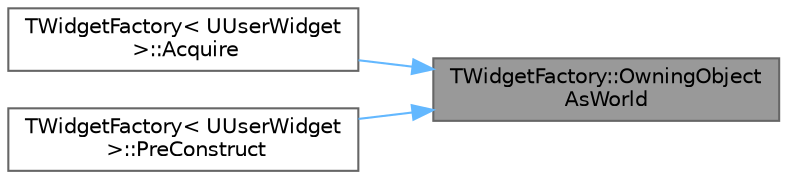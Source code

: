 digraph "TWidgetFactory::OwningObjectAsWorld"
{
 // INTERACTIVE_SVG=YES
 // LATEX_PDF_SIZE
  bgcolor="transparent";
  edge [fontname=Helvetica,fontsize=10,labelfontname=Helvetica,labelfontsize=10];
  node [fontname=Helvetica,fontsize=10,shape=box,height=0.2,width=0.4];
  rankdir="RL";
  Node1 [id="Node000001",label="TWidgetFactory::OwningObject\lAsWorld",height=0.2,width=0.4,color="gray40", fillcolor="grey60", style="filled", fontcolor="black",tooltip=" "];
  Node1 -> Node2 [id="edge1_Node000001_Node000002",dir="back",color="steelblue1",style="solid",tooltip=" "];
  Node2 [id="Node000002",label="TWidgetFactory\< UUserWidget\l \>::Acquire",height=0.2,width=0.4,color="grey40", fillcolor="white", style="filled",URL="$df/de0/classTWidgetFactory.html#ab9142e8a9353fc4edef28f1d5a42b583",tooltip=" "];
  Node1 -> Node3 [id="edge2_Node000001_Node000003",dir="back",color="steelblue1",style="solid",tooltip=" "];
  Node3 [id="Node000003",label="TWidgetFactory\< UUserWidget\l \>::PreConstruct",height=0.2,width=0.4,color="grey40", fillcolor="white", style="filled",URL="$df/de0/classTWidgetFactory.html#a77924933b71fce48e550ee39b0c6473a",tooltip=" "];
}
